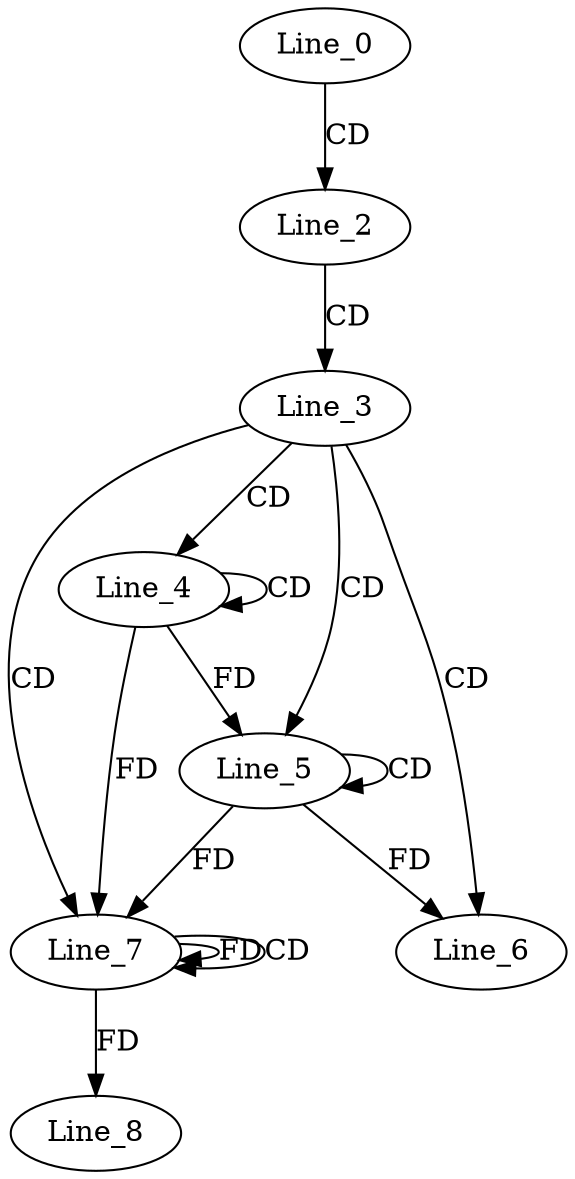 digraph G {
  Line_0;
  Line_2;
  Line_3;
  Line_4;
  Line_4;
  Line_5;
  Line_5;
  Line_5;
  Line_6;
  Line_7;
  Line_7;
  Line_7;
  Line_8;
  Line_0 -> Line_2 [ label="CD" ];
  Line_2 -> Line_3 [ label="CD" ];
  Line_3 -> Line_4 [ label="CD" ];
  Line_4 -> Line_4 [ label="CD" ];
  Line_3 -> Line_5 [ label="CD" ];
  Line_5 -> Line_5 [ label="CD" ];
  Line_4 -> Line_5 [ label="FD" ];
  Line_3 -> Line_6 [ label="CD" ];
  Line_5 -> Line_6 [ label="FD" ];
  Line_3 -> Line_7 [ label="CD" ];
  Line_5 -> Line_7 [ label="FD" ];
  Line_7 -> Line_7 [ label="FD" ];
  Line_7 -> Line_7 [ label="CD" ];
  Line_4 -> Line_7 [ label="FD" ];
  Line_7 -> Line_8 [ label="FD" ];
}
